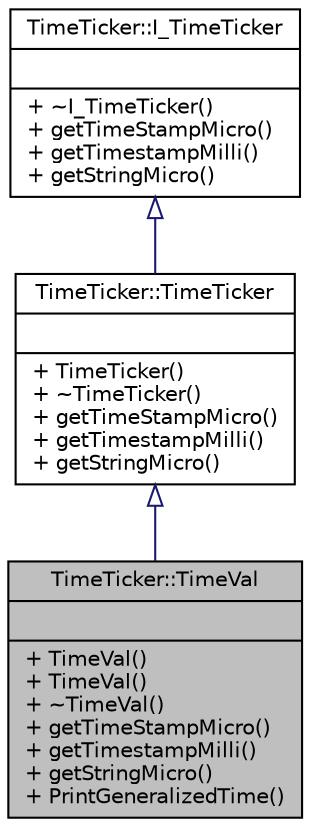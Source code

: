 digraph "TimeTicker::TimeVal"
{
 // INTERACTIVE_SVG=YES
 // LATEX_PDF_SIZE
  edge [fontname="Helvetica",fontsize="10",labelfontname="Helvetica",labelfontsize="10"];
  node [fontname="Helvetica",fontsize="10",shape=record];
  Node0 [label="{TimeTicker::TimeVal\n||+ TimeVal()\l+ TimeVal()\l+ ~TimeVal()\l+ getTimeStampMicro()\l+ getTimestampMilli()\l+ getStringMicro()\l+ PrintGeneralizedTime()\l}",height=0.2,width=0.4,color="black", fillcolor="grey75", style="filled", fontcolor="black",tooltip=" "];
  Node1 -> Node0 [dir="back",color="midnightblue",fontsize="10",style="solid",arrowtail="onormal",fontname="Helvetica"];
  Node1 [label="{TimeTicker::TimeTicker\n||+ TimeTicker()\l+ ~TimeTicker()\l+ getTimeStampMicro()\l+ getTimestampMilli()\l+ getStringMicro()\l}",height=0.2,width=0.4,color="black", fillcolor="white", style="filled",URL="$dd/d36/classTimeTicker_1_1TimeTicker.html",tooltip=" "];
  Node2 -> Node1 [dir="back",color="midnightblue",fontsize="10",style="solid",arrowtail="onormal",fontname="Helvetica"];
  Node2 [label="{TimeTicker::I_TimeTicker\n||+ ~I_TimeTicker()\l+ getTimeStampMicro()\l+ getTimestampMilli()\l+ getStringMicro()\l}",height=0.2,width=0.4,color="black", fillcolor="white", style="filled",URL="$d4/d5b/classTimeTicker_1_1I__TimeTicker.html",tooltip=" "];
}
